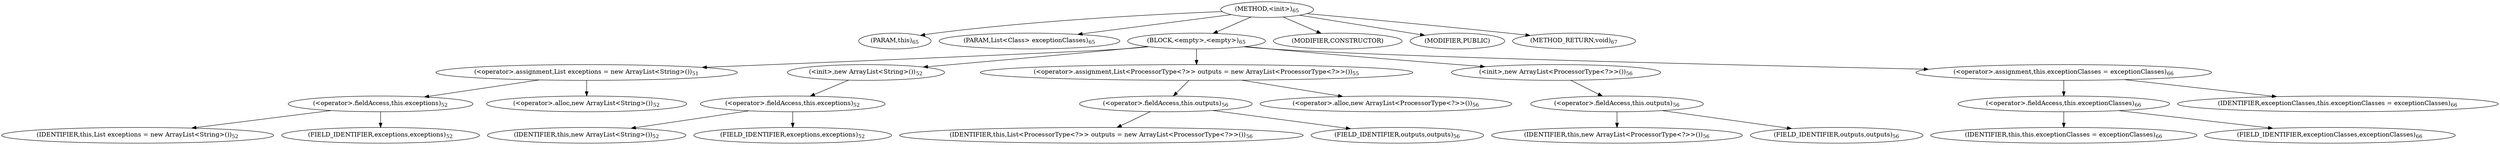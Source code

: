 digraph "&lt;init&gt;" {  
"122" [label = <(METHOD,&lt;init&gt;)<SUB>65</SUB>> ]
"4" [label = <(PARAM,this)<SUB>65</SUB>> ]
"123" [label = <(PARAM,List&lt;Class&gt; exceptionClasses)<SUB>65</SUB>> ]
"124" [label = <(BLOCK,&lt;empty&gt;,&lt;empty&gt;)<SUB>65</SUB>> ]
"125" [label = <(&lt;operator&gt;.assignment,List exceptions = new ArrayList&lt;String&gt;())<SUB>51</SUB>> ]
"126" [label = <(&lt;operator&gt;.fieldAccess,this.exceptions)<SUB>52</SUB>> ]
"127" [label = <(IDENTIFIER,this,List exceptions = new ArrayList&lt;String&gt;())<SUB>52</SUB>> ]
"128" [label = <(FIELD_IDENTIFIER,exceptions,exceptions)<SUB>52</SUB>> ]
"129" [label = <(&lt;operator&gt;.alloc,new ArrayList&lt;String&gt;())<SUB>52</SUB>> ]
"130" [label = <(&lt;init&gt;,new ArrayList&lt;String&gt;())<SUB>52</SUB>> ]
"131" [label = <(&lt;operator&gt;.fieldAccess,this.exceptions)<SUB>52</SUB>> ]
"132" [label = <(IDENTIFIER,this,new ArrayList&lt;String&gt;())<SUB>52</SUB>> ]
"133" [label = <(FIELD_IDENTIFIER,exceptions,exceptions)<SUB>52</SUB>> ]
"134" [label = <(&lt;operator&gt;.assignment,List&lt;ProcessorType&lt;?&gt;&gt; outputs = new ArrayList&lt;ProcessorType&lt;?&gt;&gt;())<SUB>55</SUB>> ]
"135" [label = <(&lt;operator&gt;.fieldAccess,this.outputs)<SUB>56</SUB>> ]
"136" [label = <(IDENTIFIER,this,List&lt;ProcessorType&lt;?&gt;&gt; outputs = new ArrayList&lt;ProcessorType&lt;?&gt;&gt;())<SUB>56</SUB>> ]
"137" [label = <(FIELD_IDENTIFIER,outputs,outputs)<SUB>56</SUB>> ]
"138" [label = <(&lt;operator&gt;.alloc,new ArrayList&lt;ProcessorType&lt;?&gt;&gt;())<SUB>56</SUB>> ]
"139" [label = <(&lt;init&gt;,new ArrayList&lt;ProcessorType&lt;?&gt;&gt;())<SUB>56</SUB>> ]
"140" [label = <(&lt;operator&gt;.fieldAccess,this.outputs)<SUB>56</SUB>> ]
"141" [label = <(IDENTIFIER,this,new ArrayList&lt;ProcessorType&lt;?&gt;&gt;())<SUB>56</SUB>> ]
"142" [label = <(FIELD_IDENTIFIER,outputs,outputs)<SUB>56</SUB>> ]
"143" [label = <(&lt;operator&gt;.assignment,this.exceptionClasses = exceptionClasses)<SUB>66</SUB>> ]
"144" [label = <(&lt;operator&gt;.fieldAccess,this.exceptionClasses)<SUB>66</SUB>> ]
"3" [label = <(IDENTIFIER,this,this.exceptionClasses = exceptionClasses)<SUB>66</SUB>> ]
"145" [label = <(FIELD_IDENTIFIER,exceptionClasses,exceptionClasses)<SUB>66</SUB>> ]
"146" [label = <(IDENTIFIER,exceptionClasses,this.exceptionClasses = exceptionClasses)<SUB>66</SUB>> ]
"147" [label = <(MODIFIER,CONSTRUCTOR)> ]
"148" [label = <(MODIFIER,PUBLIC)> ]
"149" [label = <(METHOD_RETURN,void)<SUB>67</SUB>> ]
  "122" -> "4" 
  "122" -> "123" 
  "122" -> "124" 
  "122" -> "147" 
  "122" -> "148" 
  "122" -> "149" 
  "124" -> "125" 
  "124" -> "130" 
  "124" -> "134" 
  "124" -> "139" 
  "124" -> "143" 
  "125" -> "126" 
  "125" -> "129" 
  "126" -> "127" 
  "126" -> "128" 
  "130" -> "131" 
  "131" -> "132" 
  "131" -> "133" 
  "134" -> "135" 
  "134" -> "138" 
  "135" -> "136" 
  "135" -> "137" 
  "139" -> "140" 
  "140" -> "141" 
  "140" -> "142" 
  "143" -> "144" 
  "143" -> "146" 
  "144" -> "3" 
  "144" -> "145" 
}

